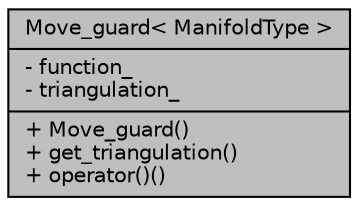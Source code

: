 digraph "Move_guard&lt; ManifoldType &gt;"
{
 // LATEX_PDF_SIZE
  edge [fontname="Helvetica",fontsize="10",labelfontname="Helvetica",labelfontsize="10"];
  node [fontname="Helvetica",fontsize="10",shape=record];
  Node1 [label="{Move_guard\< ManifoldType \>\n|- function_\l- triangulation_\l|+ Move_guard()\l+ get_triangulation()\l+ operator()()\l}",height=0.2,width=0.4,color="black", fillcolor="grey75", style="filled", fontcolor="black",tooltip=" "];
}
